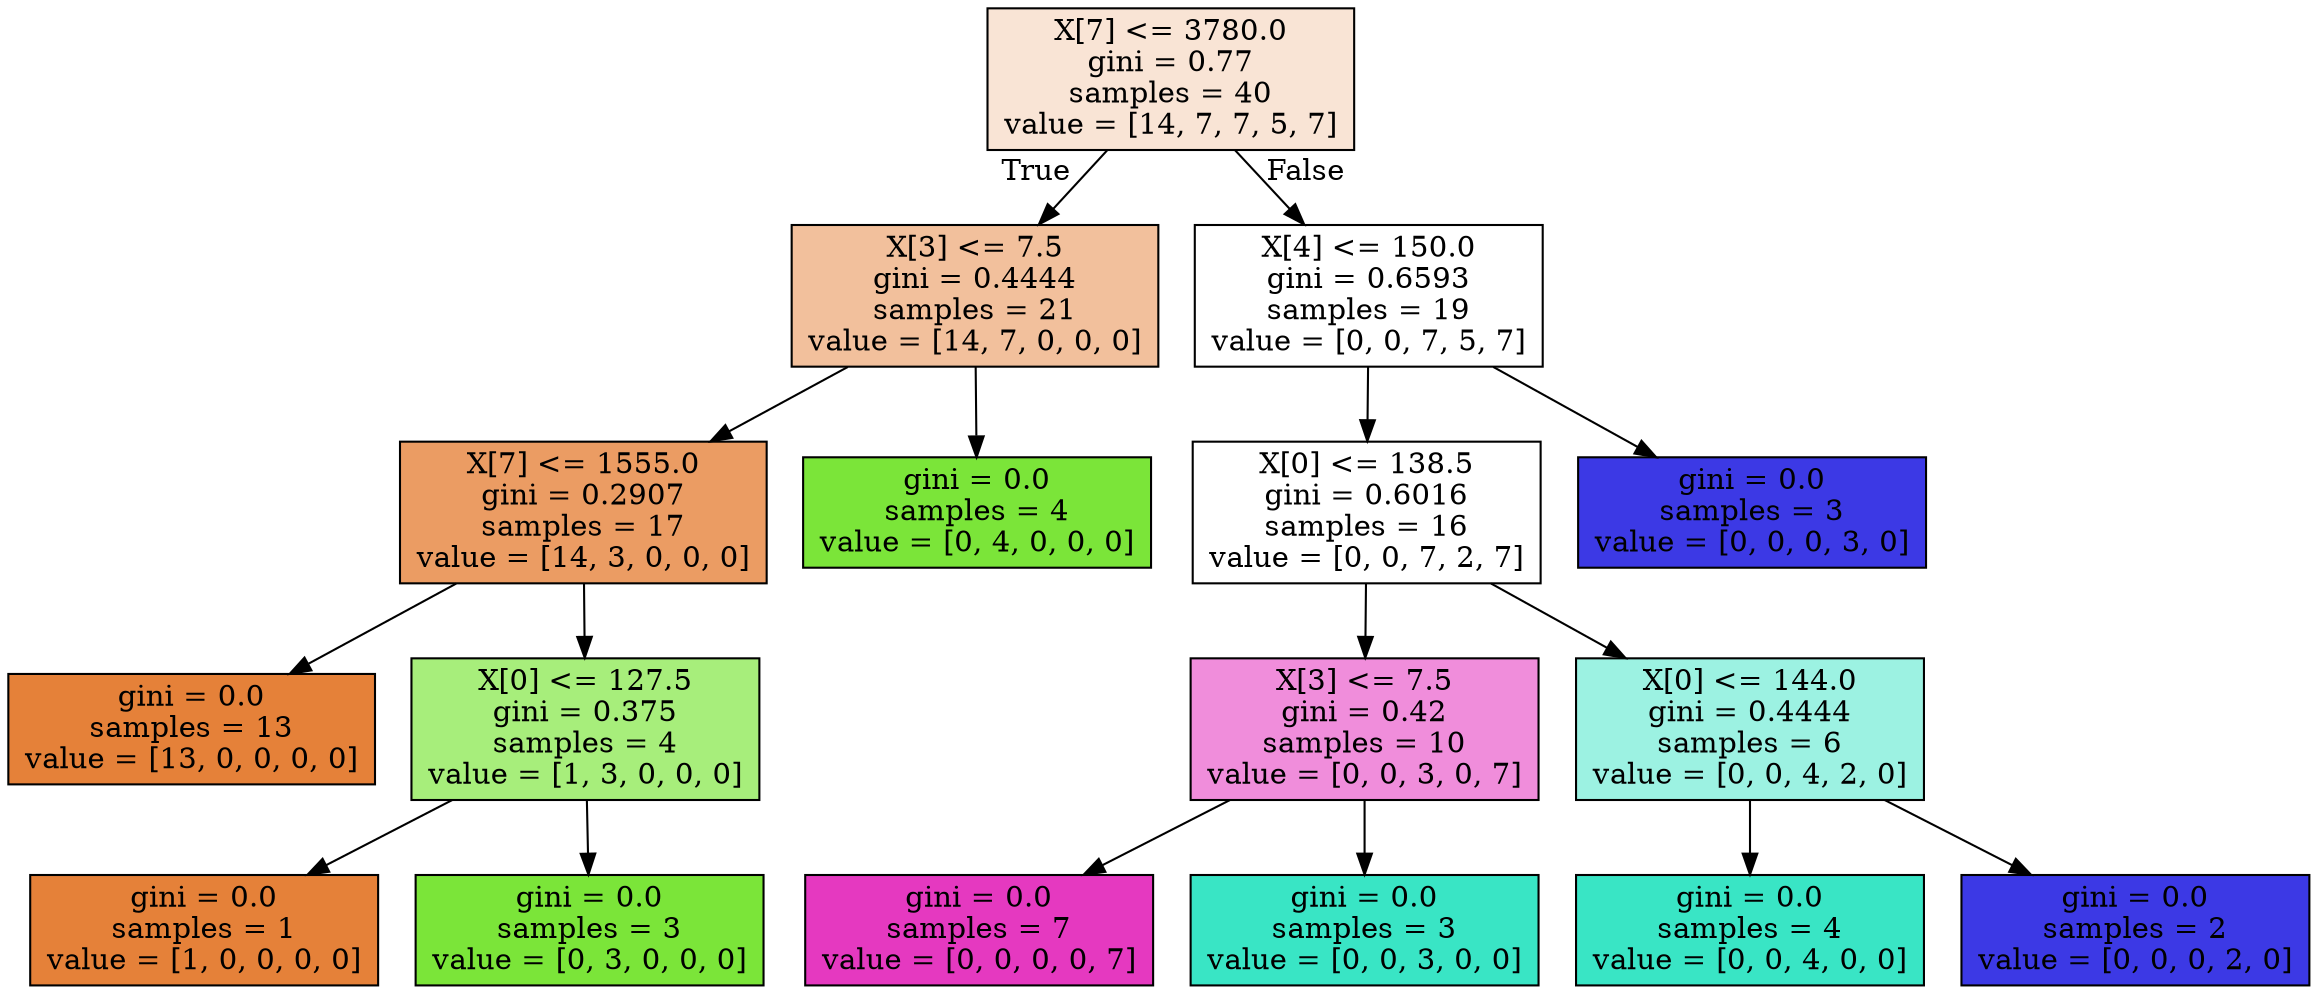 digraph Tree {
node [shape=box, style="filled", color="black"] ;
0 [label="X[7] <= 3780.0\ngini = 0.77\nsamples = 40\nvalue = [14, 7, 7, 5, 7]", fillcolor="#e5813936"] ;
1 [label="X[3] <= 7.5\ngini = 0.4444\nsamples = 21\nvalue = [14, 7, 0, 0, 0]", fillcolor="#e581397f"] ;
0 -> 1 [labeldistance=2.5, labelangle=45, headlabel="True"] ;
2 [label="X[7] <= 1555.0\ngini = 0.2907\nsamples = 17\nvalue = [14, 3, 0, 0, 0]", fillcolor="#e58139c8"] ;
1 -> 2 ;
3 [label="gini = 0.0\nsamples = 13\nvalue = [13, 0, 0, 0, 0]", fillcolor="#e58139ff"] ;
2 -> 3 ;
4 [label="X[0] <= 127.5\ngini = 0.375\nsamples = 4\nvalue = [1, 3, 0, 0, 0]", fillcolor="#7be539aa"] ;
2 -> 4 ;
5 [label="gini = 0.0\nsamples = 1\nvalue = [1, 0, 0, 0, 0]", fillcolor="#e58139ff"] ;
4 -> 5 ;
6 [label="gini = 0.0\nsamples = 3\nvalue = [0, 3, 0, 0, 0]", fillcolor="#7be539ff"] ;
4 -> 6 ;
7 [label="gini = 0.0\nsamples = 4\nvalue = [0, 4, 0, 0, 0]", fillcolor="#7be539ff"] ;
1 -> 7 ;
8 [label="X[4] <= 150.0\ngini = 0.6593\nsamples = 19\nvalue = [0, 0, 7, 5, 7]", fillcolor="#39e5c500"] ;
0 -> 8 [labeldistance=2.5, labelangle=-45, headlabel="False"] ;
9 [label="X[0] <= 138.5\ngini = 0.6016\nsamples = 16\nvalue = [0, 0, 7, 2, 7]", fillcolor="#39e5c500"] ;
8 -> 9 ;
10 [label="X[3] <= 7.5\ngini = 0.42\nsamples = 10\nvalue = [0, 0, 3, 0, 7]", fillcolor="#e539c092"] ;
9 -> 10 ;
11 [label="gini = 0.0\nsamples = 7\nvalue = [0, 0, 0, 0, 7]", fillcolor="#e539c0ff"] ;
10 -> 11 ;
12 [label="gini = 0.0\nsamples = 3\nvalue = [0, 0, 3, 0, 0]", fillcolor="#39e5c5ff"] ;
10 -> 12 ;
13 [label="X[0] <= 144.0\ngini = 0.4444\nsamples = 6\nvalue = [0, 0, 4, 2, 0]", fillcolor="#39e5c57f"] ;
9 -> 13 ;
14 [label="gini = 0.0\nsamples = 4\nvalue = [0, 0, 4, 0, 0]", fillcolor="#39e5c5ff"] ;
13 -> 14 ;
15 [label="gini = 0.0\nsamples = 2\nvalue = [0, 0, 0, 2, 0]", fillcolor="#3c39e5ff"] ;
13 -> 15 ;
16 [label="gini = 0.0\nsamples = 3\nvalue = [0, 0, 0, 3, 0]", fillcolor="#3c39e5ff"] ;
8 -> 16 ;
}